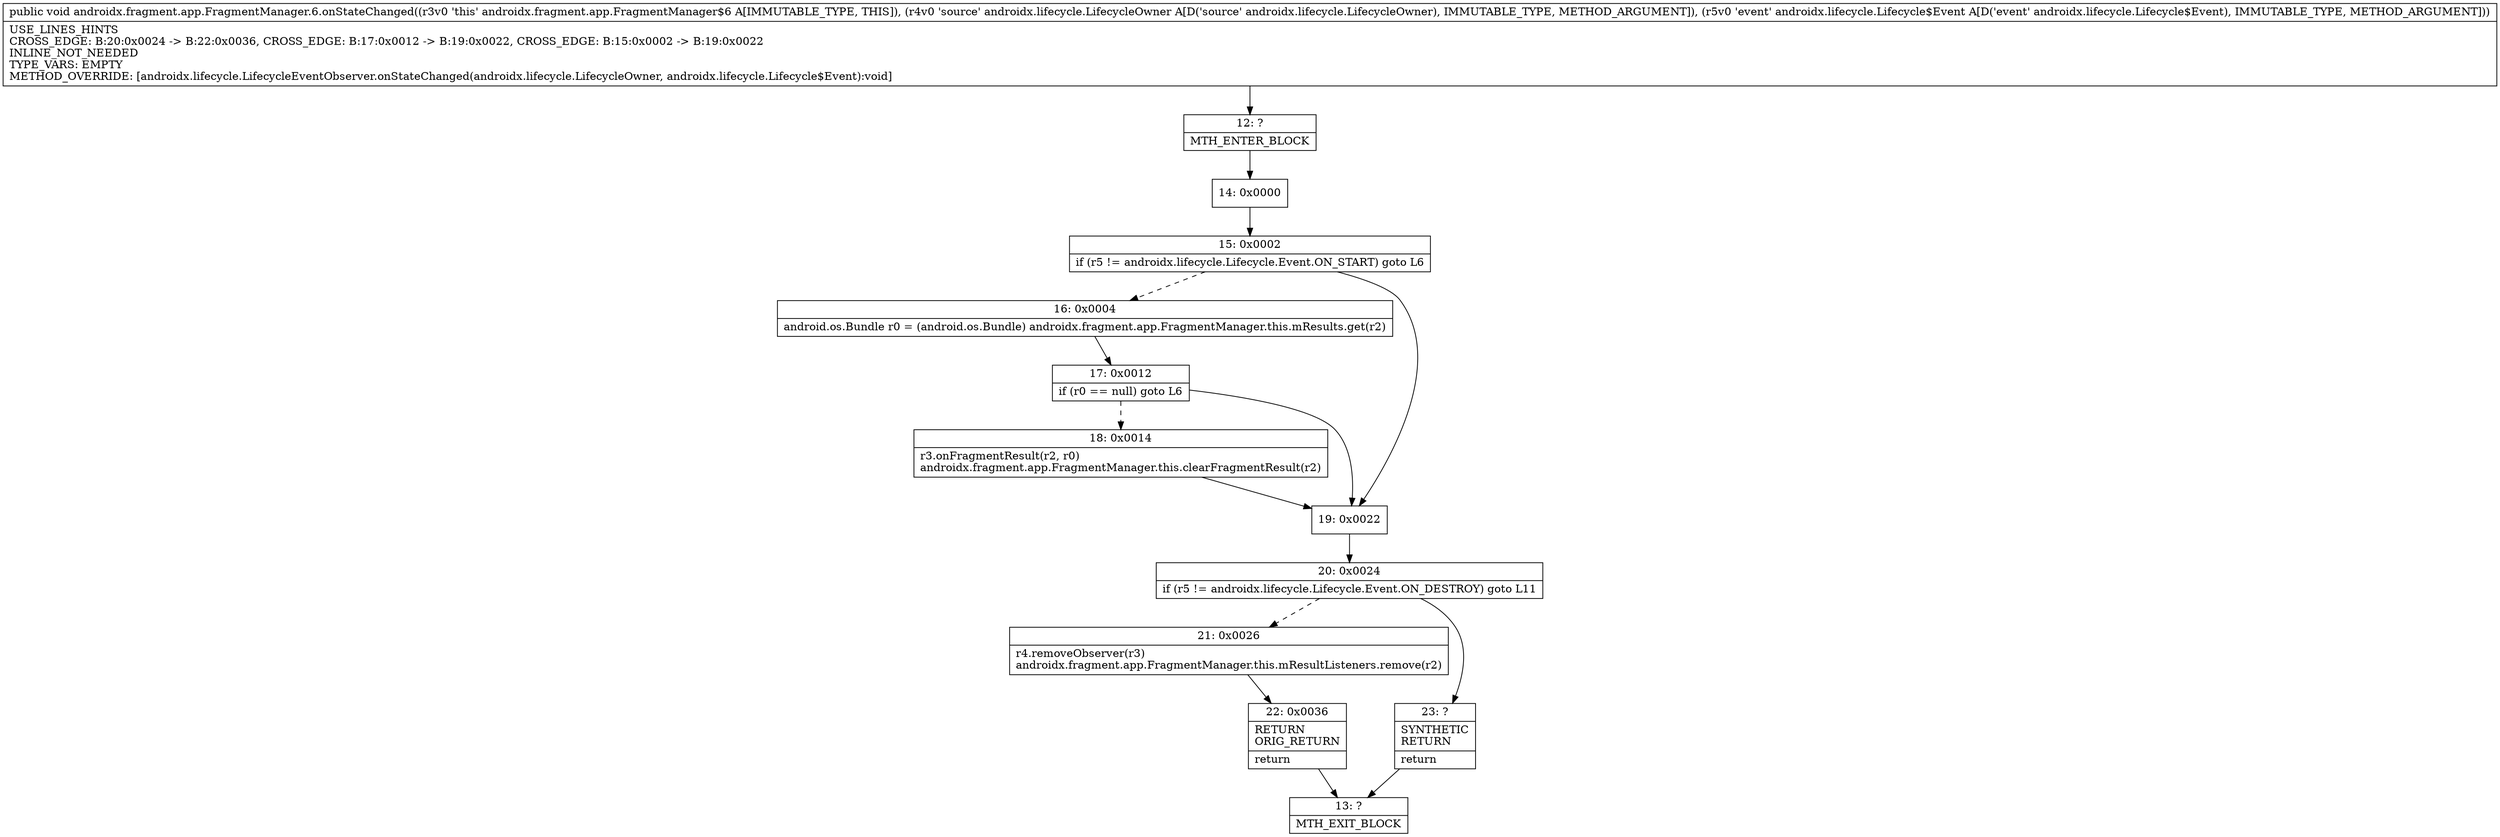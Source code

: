 digraph "CFG forandroidx.fragment.app.FragmentManager.6.onStateChanged(Landroidx\/lifecycle\/LifecycleOwner;Landroidx\/lifecycle\/Lifecycle$Event;)V" {
Node_12 [shape=record,label="{12\:\ ?|MTH_ENTER_BLOCK\l}"];
Node_14 [shape=record,label="{14\:\ 0x0000}"];
Node_15 [shape=record,label="{15\:\ 0x0002|if (r5 != androidx.lifecycle.Lifecycle.Event.ON_START) goto L6\l}"];
Node_16 [shape=record,label="{16\:\ 0x0004|android.os.Bundle r0 = (android.os.Bundle) androidx.fragment.app.FragmentManager.this.mResults.get(r2)\l}"];
Node_17 [shape=record,label="{17\:\ 0x0012|if (r0 == null) goto L6\l}"];
Node_18 [shape=record,label="{18\:\ 0x0014|r3.onFragmentResult(r2, r0)\landroidx.fragment.app.FragmentManager.this.clearFragmentResult(r2)\l}"];
Node_19 [shape=record,label="{19\:\ 0x0022}"];
Node_20 [shape=record,label="{20\:\ 0x0024|if (r5 != androidx.lifecycle.Lifecycle.Event.ON_DESTROY) goto L11\l}"];
Node_21 [shape=record,label="{21\:\ 0x0026|r4.removeObserver(r3)\landroidx.fragment.app.FragmentManager.this.mResultListeners.remove(r2)\l}"];
Node_22 [shape=record,label="{22\:\ 0x0036|RETURN\lORIG_RETURN\l|return\l}"];
Node_13 [shape=record,label="{13\:\ ?|MTH_EXIT_BLOCK\l}"];
Node_23 [shape=record,label="{23\:\ ?|SYNTHETIC\lRETURN\l|return\l}"];
MethodNode[shape=record,label="{public void androidx.fragment.app.FragmentManager.6.onStateChanged((r3v0 'this' androidx.fragment.app.FragmentManager$6 A[IMMUTABLE_TYPE, THIS]), (r4v0 'source' androidx.lifecycle.LifecycleOwner A[D('source' androidx.lifecycle.LifecycleOwner), IMMUTABLE_TYPE, METHOD_ARGUMENT]), (r5v0 'event' androidx.lifecycle.Lifecycle$Event A[D('event' androidx.lifecycle.Lifecycle$Event), IMMUTABLE_TYPE, METHOD_ARGUMENT]))  | USE_LINES_HINTS\lCROSS_EDGE: B:20:0x0024 \-\> B:22:0x0036, CROSS_EDGE: B:17:0x0012 \-\> B:19:0x0022, CROSS_EDGE: B:15:0x0002 \-\> B:19:0x0022\lINLINE_NOT_NEEDED\lTYPE_VARS: EMPTY\lMETHOD_OVERRIDE: [androidx.lifecycle.LifecycleEventObserver.onStateChanged(androidx.lifecycle.LifecycleOwner, androidx.lifecycle.Lifecycle$Event):void]\l}"];
MethodNode -> Node_12;Node_12 -> Node_14;
Node_14 -> Node_15;
Node_15 -> Node_16[style=dashed];
Node_15 -> Node_19;
Node_16 -> Node_17;
Node_17 -> Node_18[style=dashed];
Node_17 -> Node_19;
Node_18 -> Node_19;
Node_19 -> Node_20;
Node_20 -> Node_21[style=dashed];
Node_20 -> Node_23;
Node_21 -> Node_22;
Node_22 -> Node_13;
Node_23 -> Node_13;
}

